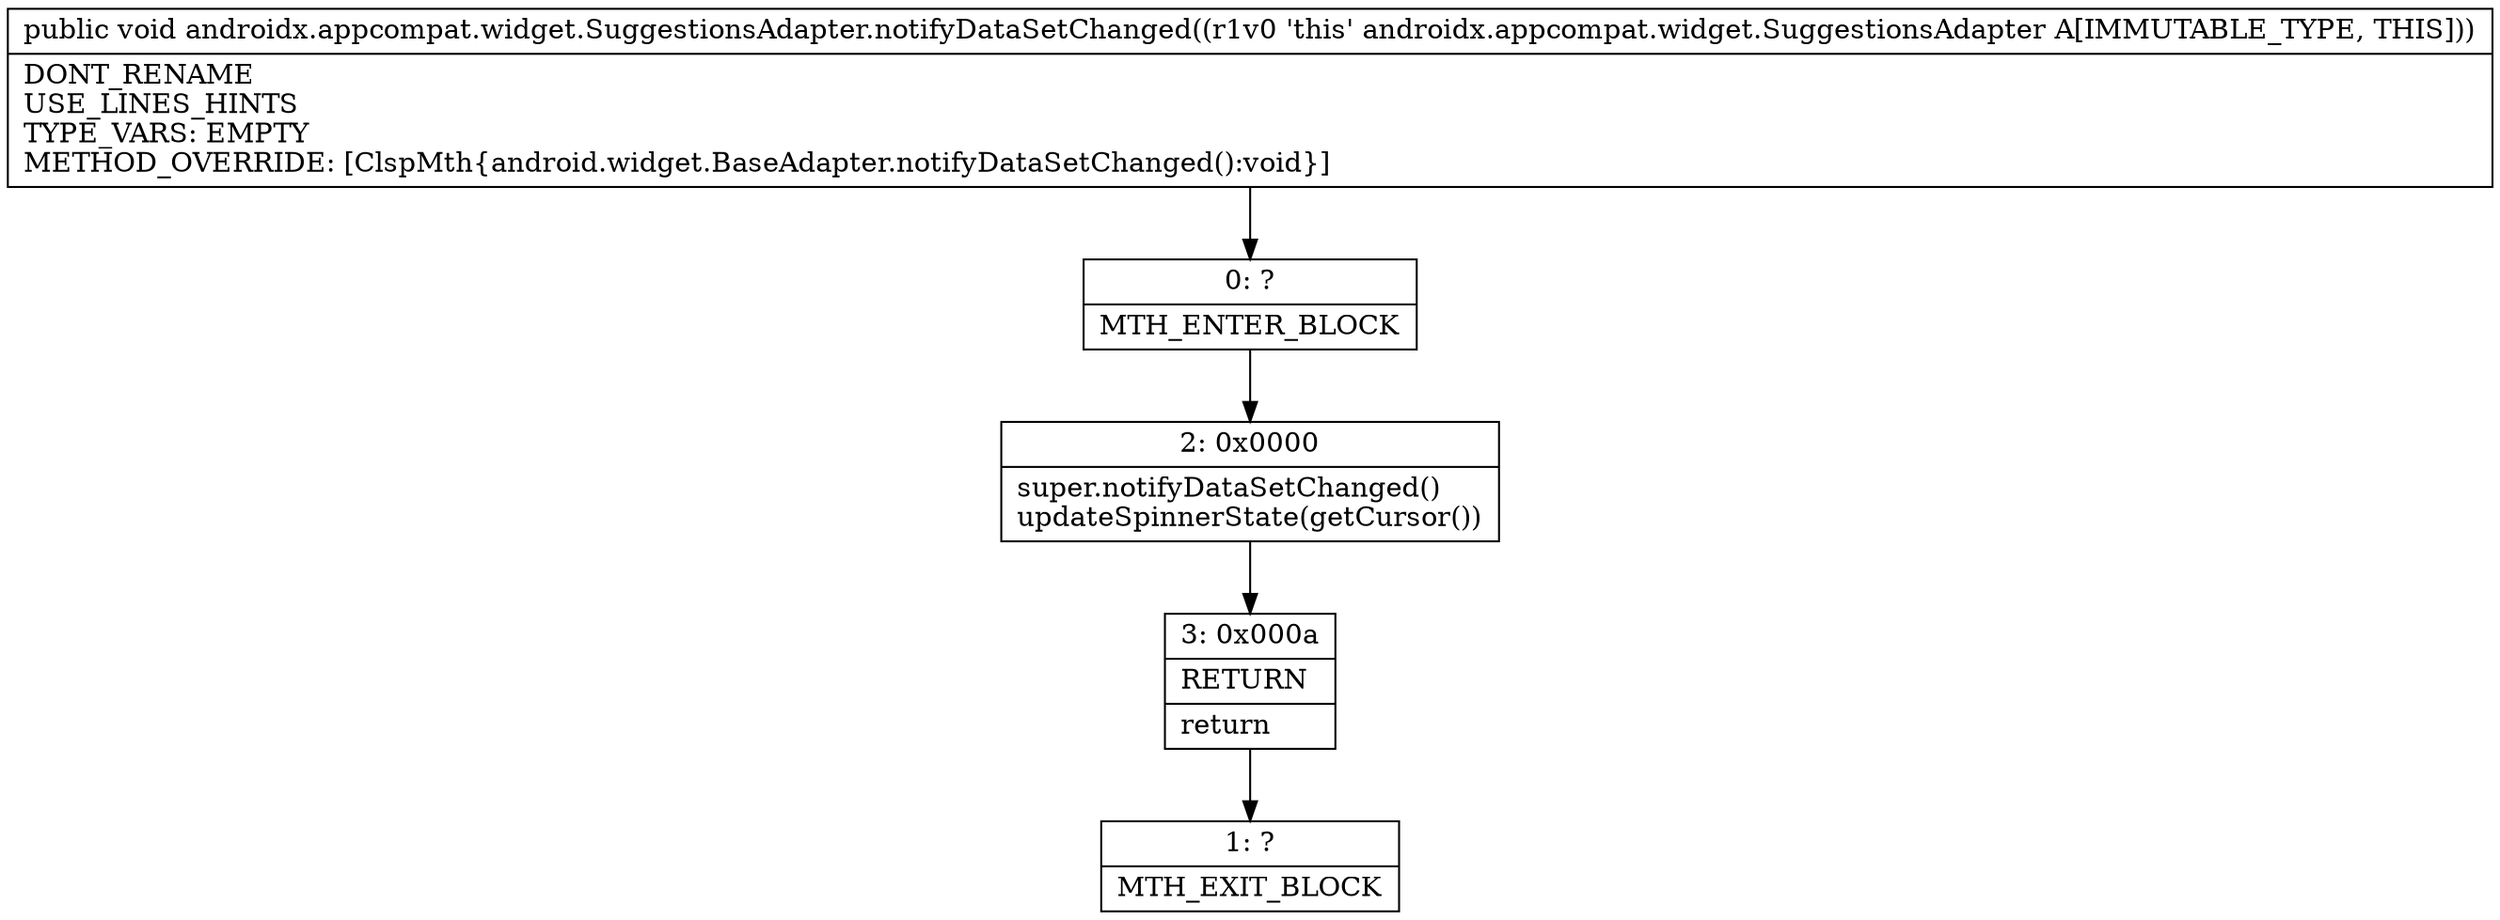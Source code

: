 digraph "CFG forandroidx.appcompat.widget.SuggestionsAdapter.notifyDataSetChanged()V" {
Node_0 [shape=record,label="{0\:\ ?|MTH_ENTER_BLOCK\l}"];
Node_2 [shape=record,label="{2\:\ 0x0000|super.notifyDataSetChanged()\lupdateSpinnerState(getCursor())\l}"];
Node_3 [shape=record,label="{3\:\ 0x000a|RETURN\l|return\l}"];
Node_1 [shape=record,label="{1\:\ ?|MTH_EXIT_BLOCK\l}"];
MethodNode[shape=record,label="{public void androidx.appcompat.widget.SuggestionsAdapter.notifyDataSetChanged((r1v0 'this' androidx.appcompat.widget.SuggestionsAdapter A[IMMUTABLE_TYPE, THIS]))  | DONT_RENAME\lUSE_LINES_HINTS\lTYPE_VARS: EMPTY\lMETHOD_OVERRIDE: [ClspMth\{android.widget.BaseAdapter.notifyDataSetChanged():void\}]\l}"];
MethodNode -> Node_0;Node_0 -> Node_2;
Node_2 -> Node_3;
Node_3 -> Node_1;
}

